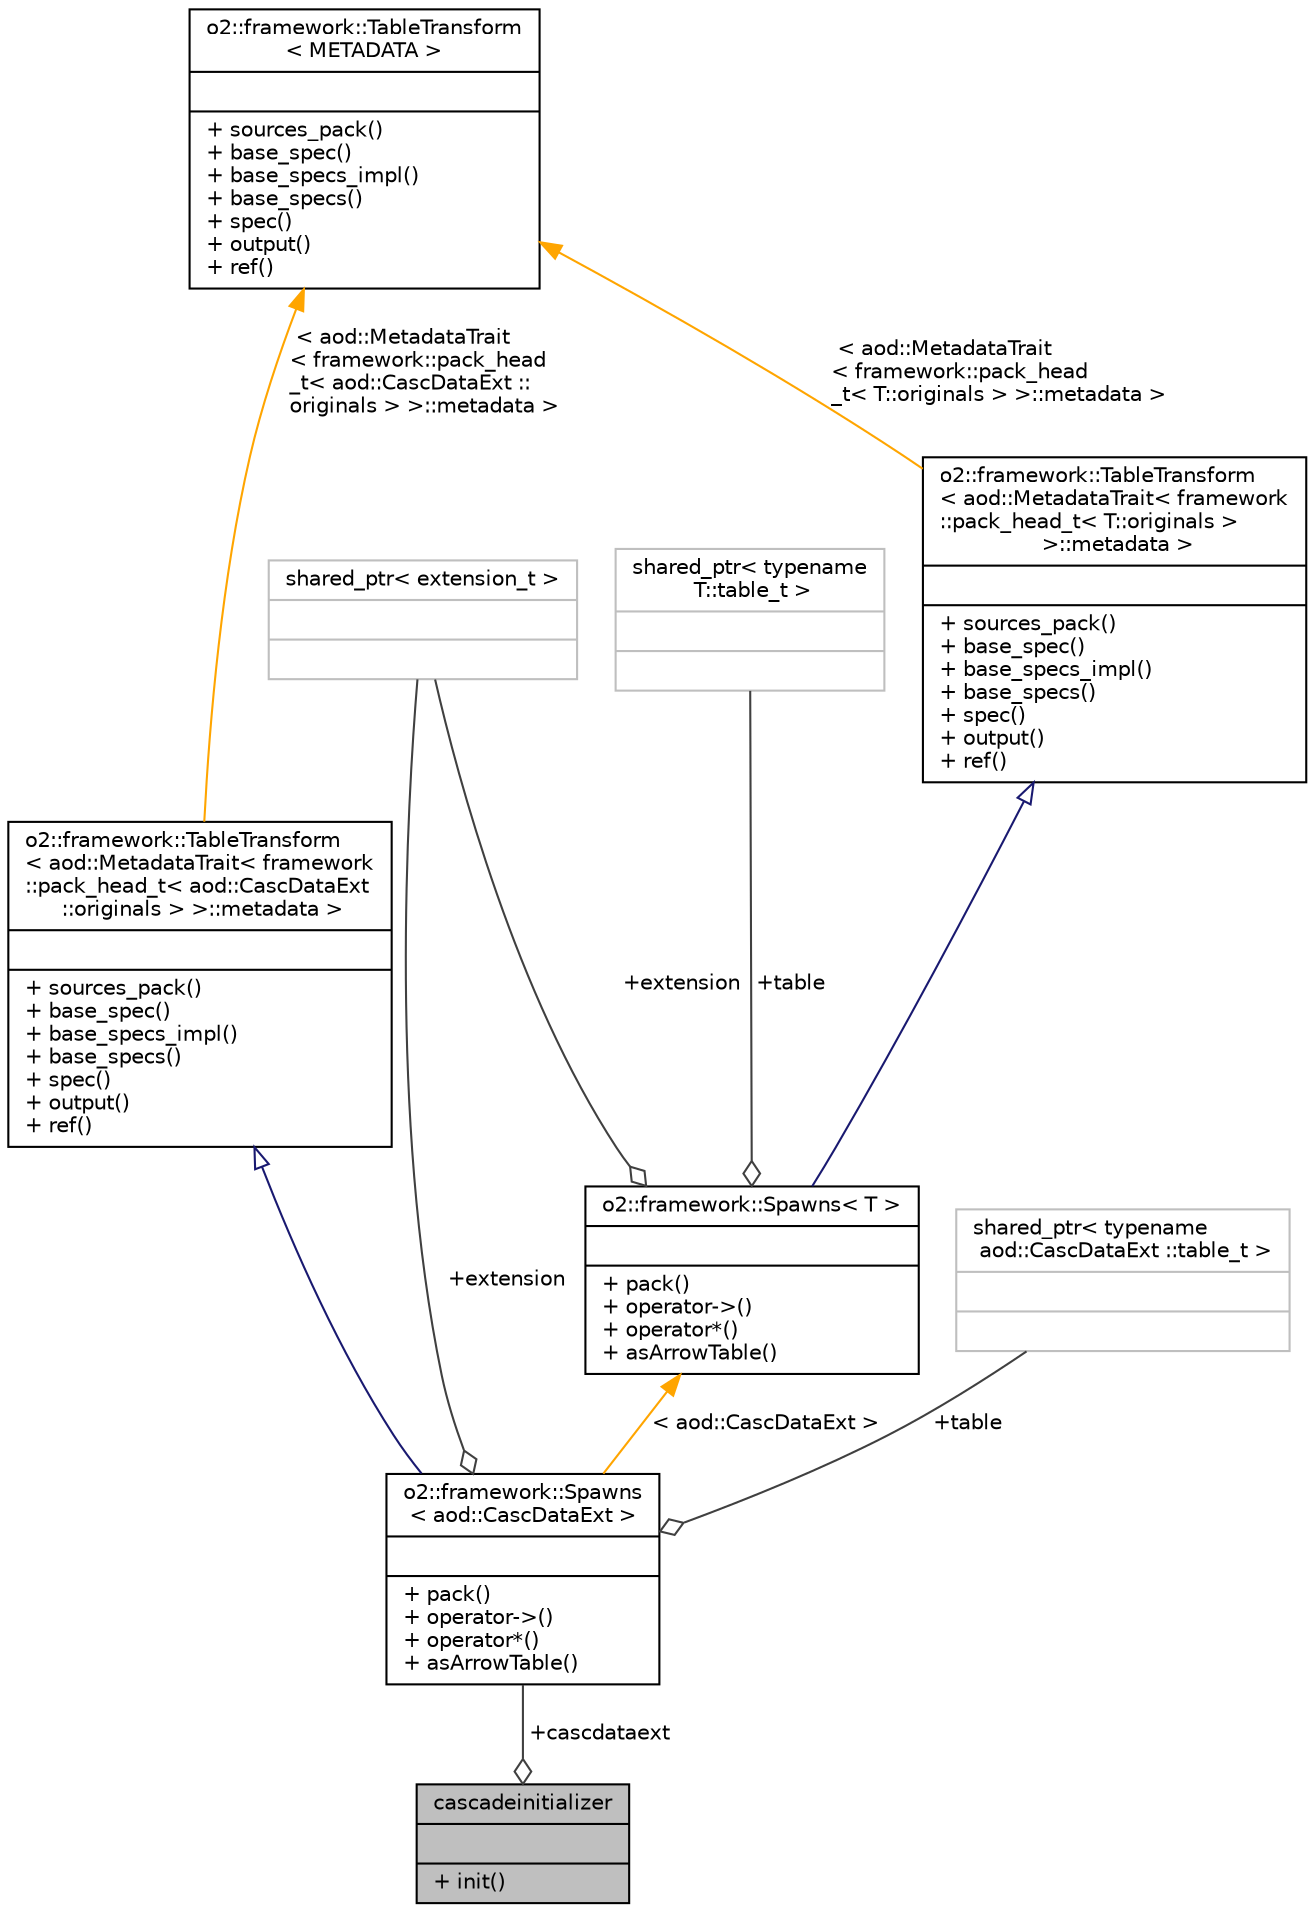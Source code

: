 digraph "cascadeinitializer"
{
 // INTERACTIVE_SVG=YES
  bgcolor="transparent";
  edge [fontname="Helvetica",fontsize="10",labelfontname="Helvetica",labelfontsize="10"];
  node [fontname="Helvetica",fontsize="10",shape=record];
  Node1 [label="{cascadeinitializer\n||+ init()\l}",height=0.2,width=0.4,color="black", fillcolor="grey75", style="filled", fontcolor="black"];
  Node2 -> Node1 [color="grey25",fontsize="10",style="solid",label=" +cascdataext" ,arrowhead="odiamond",fontname="Helvetica"];
  Node2 [label="{o2::framework::Spawns\l\< aod::CascDataExt \>\n||+ pack()\l+ operator-\>()\l+ operator*()\l+ asArrowTable()\l}",height=0.2,width=0.4,color="black",URL="$d7/d15/structo2_1_1framework_1_1Spawns.html"];
  Node3 -> Node2 [dir="back",color="midnightblue",fontsize="10",style="solid",arrowtail="onormal",fontname="Helvetica"];
  Node3 [label="{o2::framework::TableTransform\l\< aod::MetadataTrait\< framework\l::pack_head_t\< aod::CascDataExt\l ::originals \> \>::metadata \>\n||+ sources_pack()\l+ base_spec()\l+ base_specs_impl()\l+ base_specs()\l+ spec()\l+ output()\l+ ref()\l}",height=0.2,width=0.4,color="black",URL="$d6/dec/structo2_1_1framework_1_1TableTransform.html"];
  Node4 -> Node3 [dir="back",color="orange",fontsize="10",style="solid",label=" \< aod::MetadataTrait\l\< framework::pack_head\l_t\< aod::CascDataExt ::\loriginals \> \>::metadata \>" ,fontname="Helvetica"];
  Node4 [label="{o2::framework::TableTransform\l\< METADATA \>\n||+ sources_pack()\l+ base_spec()\l+ base_specs_impl()\l+ base_specs()\l+ spec()\l+ output()\l+ ref()\l}",height=0.2,width=0.4,color="black",URL="$d6/dec/structo2_1_1framework_1_1TableTransform.html",tooltip="Helper template for table transformations. "];
  Node5 -> Node2 [color="grey25",fontsize="10",style="solid",label=" +table" ,arrowhead="odiamond",fontname="Helvetica"];
  Node5 [label="{shared_ptr\< typename\l aod::CascDataExt ::table_t \>\n||}",height=0.2,width=0.4,color="grey75"];
  Node6 -> Node2 [color="grey25",fontsize="10",style="solid",label=" +extension" ,arrowhead="odiamond",fontname="Helvetica"];
  Node6 [label="{shared_ptr\< extension_t \>\n||}",height=0.2,width=0.4,color="grey75"];
  Node7 -> Node2 [dir="back",color="orange",fontsize="10",style="solid",label=" \< aod::CascDataExt \>" ,fontname="Helvetica"];
  Node7 [label="{o2::framework::Spawns\< T \>\n||+ pack()\l+ operator-\>()\l+ operator*()\l+ asArrowTable()\l}",height=0.2,width=0.4,color="black",URL="$d7/d15/structo2_1_1framework_1_1Spawns.html"];
  Node8 -> Node7 [dir="back",color="midnightblue",fontsize="10",style="solid",arrowtail="onormal",fontname="Helvetica"];
  Node8 [label="{o2::framework::TableTransform\l\< aod::MetadataTrait\< framework\l::pack_head_t\< T::originals \>\l \>::metadata \>\n||+ sources_pack()\l+ base_spec()\l+ base_specs_impl()\l+ base_specs()\l+ spec()\l+ output()\l+ ref()\l}",height=0.2,width=0.4,color="black",URL="$d6/dec/structo2_1_1framework_1_1TableTransform.html"];
  Node4 -> Node8 [dir="back",color="orange",fontsize="10",style="solid",label=" \< aod::MetadataTrait\l\< framework::pack_head\l_t\< T::originals \> \>::metadata \>" ,fontname="Helvetica"];
  Node9 -> Node7 [color="grey25",fontsize="10",style="solid",label=" +table" ,arrowhead="odiamond",fontname="Helvetica"];
  Node9 [label="{shared_ptr\< typename\l T::table_t \>\n||}",height=0.2,width=0.4,color="grey75"];
  Node6 -> Node7 [color="grey25",fontsize="10",style="solid",label=" +extension" ,arrowhead="odiamond",fontname="Helvetica"];
}
